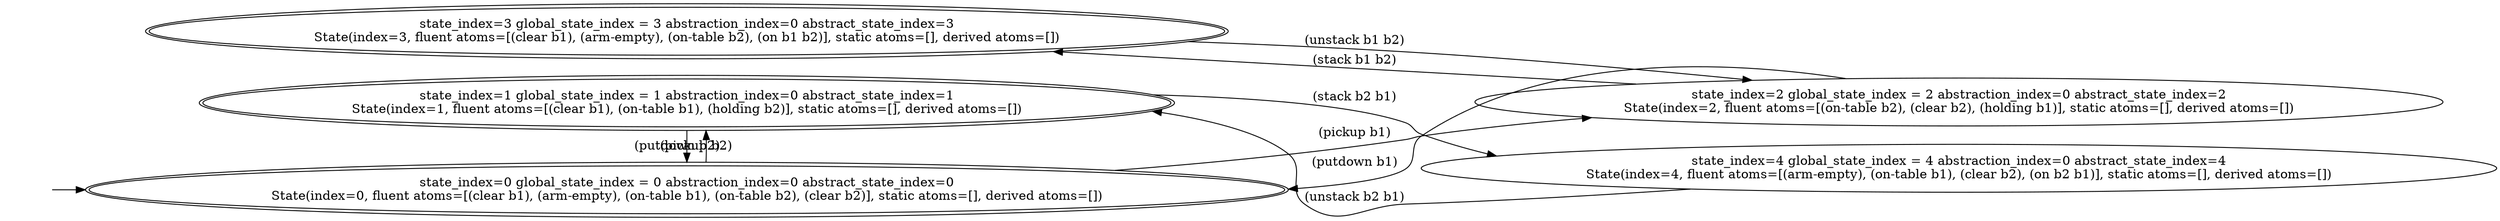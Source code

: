 digraph {
rankdir="LR"
s0[peripheries=2,label="state_index=0 global_state_index = 0 abstraction_index=0 abstract_state_index=0
State(index=0, fluent atoms=[(clear b1), (arm-empty), (on-table b1), (on-table b2), (clear b2)], static atoms=[], derived atoms=[])
"]
s1[peripheries=2,label="state_index=1 global_state_index = 1 abstraction_index=0 abstract_state_index=1
State(index=1, fluent atoms=[(clear b1), (on-table b1), (holding b2)], static atoms=[], derived atoms=[])
"]
s2[label="state_index=2 global_state_index = 2 abstraction_index=0 abstract_state_index=2
State(index=2, fluent atoms=[(on-table b2), (clear b2), (holding b1)], static atoms=[], derived atoms=[])
"]
s3[peripheries=2,label="state_index=3 global_state_index = 3 abstraction_index=0 abstract_state_index=3
State(index=3, fluent atoms=[(clear b1), (arm-empty), (on-table b2), (on b1 b2)], static atoms=[], derived atoms=[])
"]
s4[label="state_index=4 global_state_index = 4 abstraction_index=0 abstract_state_index=4
State(index=4, fluent atoms=[(arm-empty), (on-table b1), (clear b2), (on b2 b1)], static atoms=[], derived atoms=[])
"]
Dangling [ label = "", style = invis ]
{ rank = same; Dangling }
Dangling -> s0
{ rank = same; s2,s4}
{ rank = same; s0,s1,s3}
s0->s1 [label="(pickup b2)
"]
s0->s2 [label="(pickup b1)
"]
s1->s0 [label="(putdown b2)
"]
s1->s4 [label="(stack b2 b1)
"]
s2->s0 [label="(putdown b1)
"]
s2->s3 [label="(stack b1 b2)
"]
s3->s2 [label="(unstack b1 b2)
"]
s4->s1 [label="(unstack b2 b1)
"]
}
